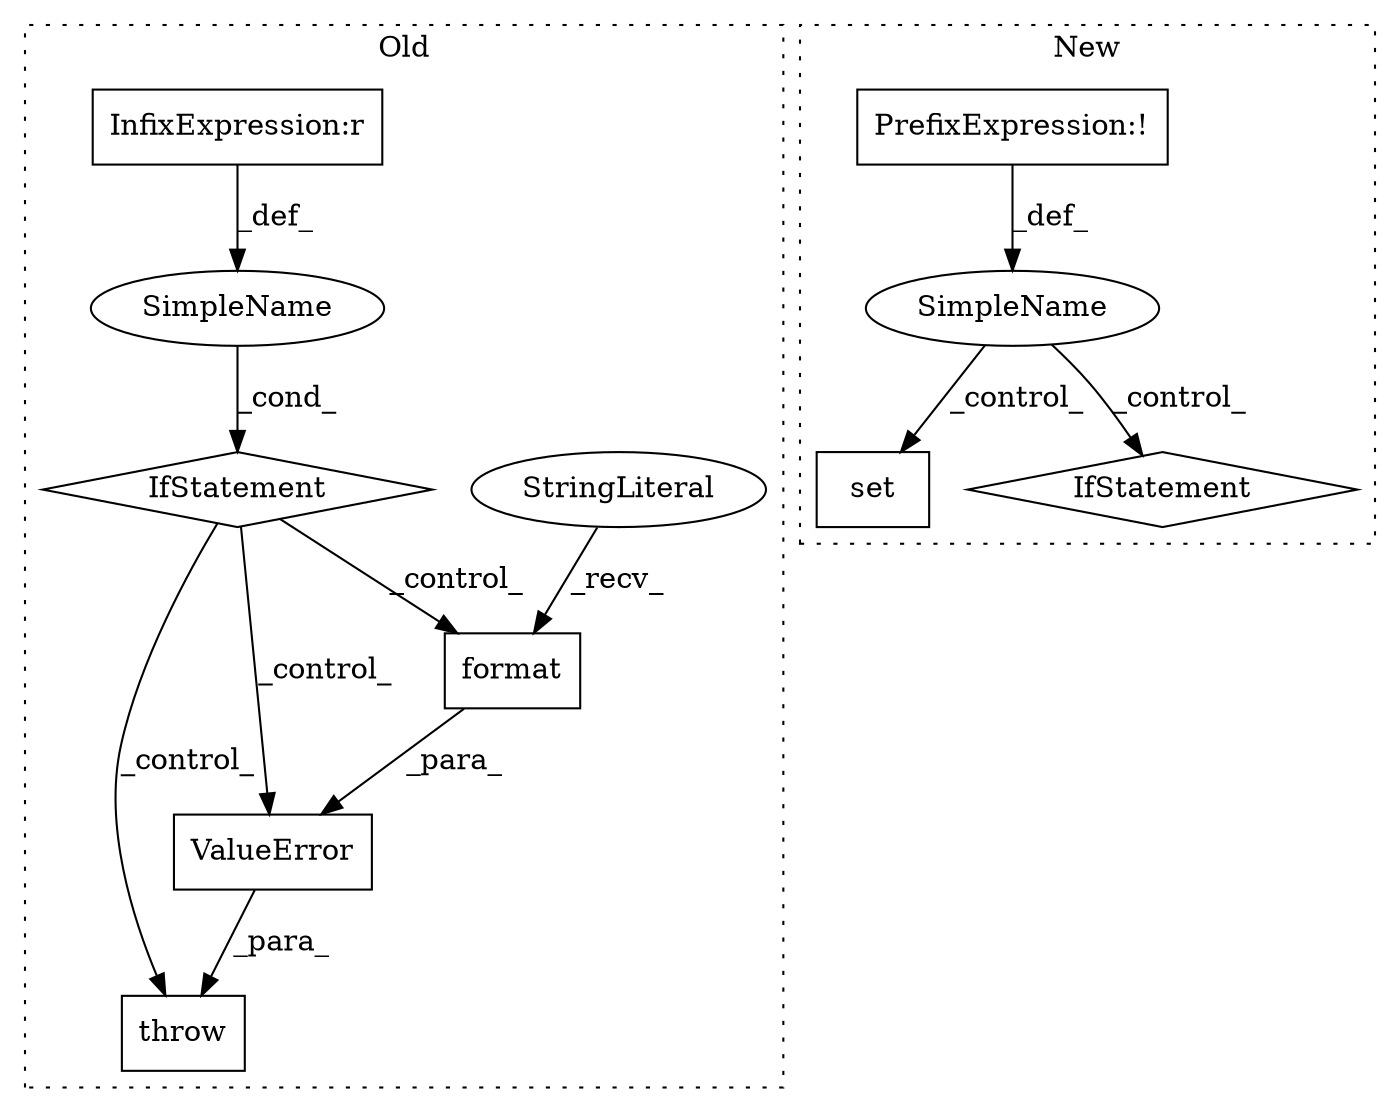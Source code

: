 digraph G {
subgraph cluster0 {
1 [label="format" a="32" s="18060,18095" l="7,1" shape="box"];
3 [label="StringLiteral" a="45" s="17993" l="66" shape="ellipse"];
4 [label="throw" a="53" s="17976" l="6" shape="box"];
5 [label="SimpleName" a="42" s="" l="" shape="ellipse"];
6 [label="IfStatement" a="25" s="17931,17966" l="4,2" shape="diamond"];
7 [label="ValueError" a="32" s="17982,18096" l="11,1" shape="box"];
8 [label="InfixExpression:r" a="27" s="17944" l="4" shape="box"];
label = "Old";
style="dotted";
}
subgraph cluster1 {
2 [label="set" a="32" s="17995,18003" l="4,1" shape="box"];
9 [label="PrefixExpression:!" a="38" s="17446" l="1" shape="box"];
10 [label="IfStatement" a="25" s="18325" l="20" shape="diamond"];
11 [label="SimpleName" a="42" s="" l="" shape="ellipse"];
label = "New";
style="dotted";
}
1 -> 7 [label="_para_"];
3 -> 1 [label="_recv_"];
5 -> 6 [label="_cond_"];
6 -> 1 [label="_control_"];
6 -> 7 [label="_control_"];
6 -> 4 [label="_control_"];
7 -> 4 [label="_para_"];
8 -> 5 [label="_def_"];
9 -> 11 [label="_def_"];
11 -> 2 [label="_control_"];
11 -> 10 [label="_control_"];
}